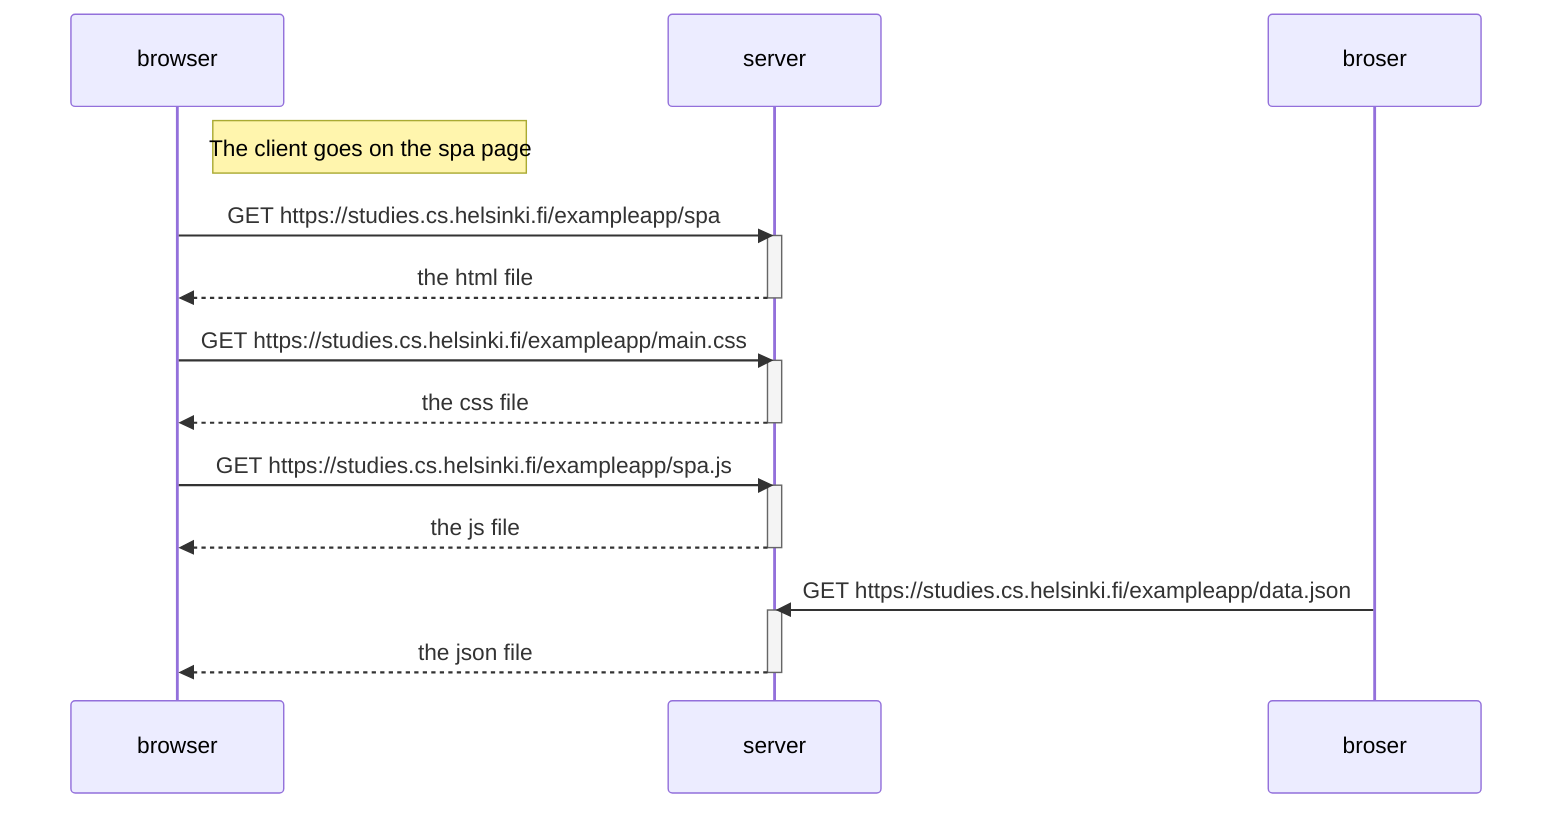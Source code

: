 sequenceDiagram
participant browser
participant server

    note right of browser : The client goes on the spa page

    browser->>server: GET https://studies.cs.helsinki.fi/exampleapp/spa
    activate server
    server-->>browser: the html file
    deactivate server

    browser->>server: GET https://studies.cs.helsinki.fi/exampleapp/main.css
    activate server
    server-->>browser: the css file
    deactivate server

    browser->>server: GET https://studies.cs.helsinki.fi/exampleapp/spa.js
    activate server
    server-->>browser: the js file
    deactivate server

    broser->>server: GET https://studies.cs.helsinki.fi/exampleapp/data.json
    activate server
    server-->>browser: the json file
    deactivate server